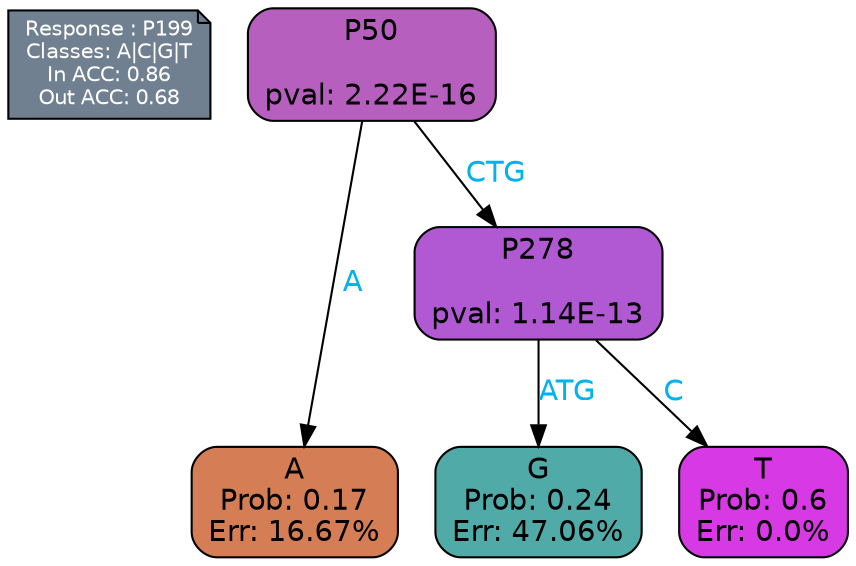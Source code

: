 digraph Tree {
node [shape=box, style="filled, rounded", color="black", fontname=helvetica] ;
graph [ranksep=equally, splines=polylines, bgcolor=transparent, dpi=600] ;
edge [fontname=helvetica] ;
LEGEND [label="Response : P199
Classes: A|C|G|T
In ACC: 0.86
Out ACC: 0.68
",shape=note,align=left,style=filled,fillcolor="slategray",fontcolor="white",fontsize=10];1 [label="P50

pval: 2.22E-16", fillcolor="#b75fbe"] ;
2 [label="A
Prob: 0.17
Err: 16.67%", fillcolor="#d57d55"] ;
3 [label="P278

pval: 1.14E-13", fillcolor="#b059d3"] ;
4 [label="G
Prob: 0.24
Err: 47.06%", fillcolor="#50aaa8"] ;
5 [label="T
Prob: 0.6
Err: 0.0%", fillcolor="#d739e5"] ;
1 -> 2 [label="A",fontcolor=deepskyblue2] ;
1 -> 3 [label="CTG",fontcolor=deepskyblue2] ;
3 -> 4 [label="ATG",fontcolor=deepskyblue2] ;
3 -> 5 [label="C",fontcolor=deepskyblue2] ;
{rank = same; 2;4;5;}{rank = same; LEGEND;1;}}